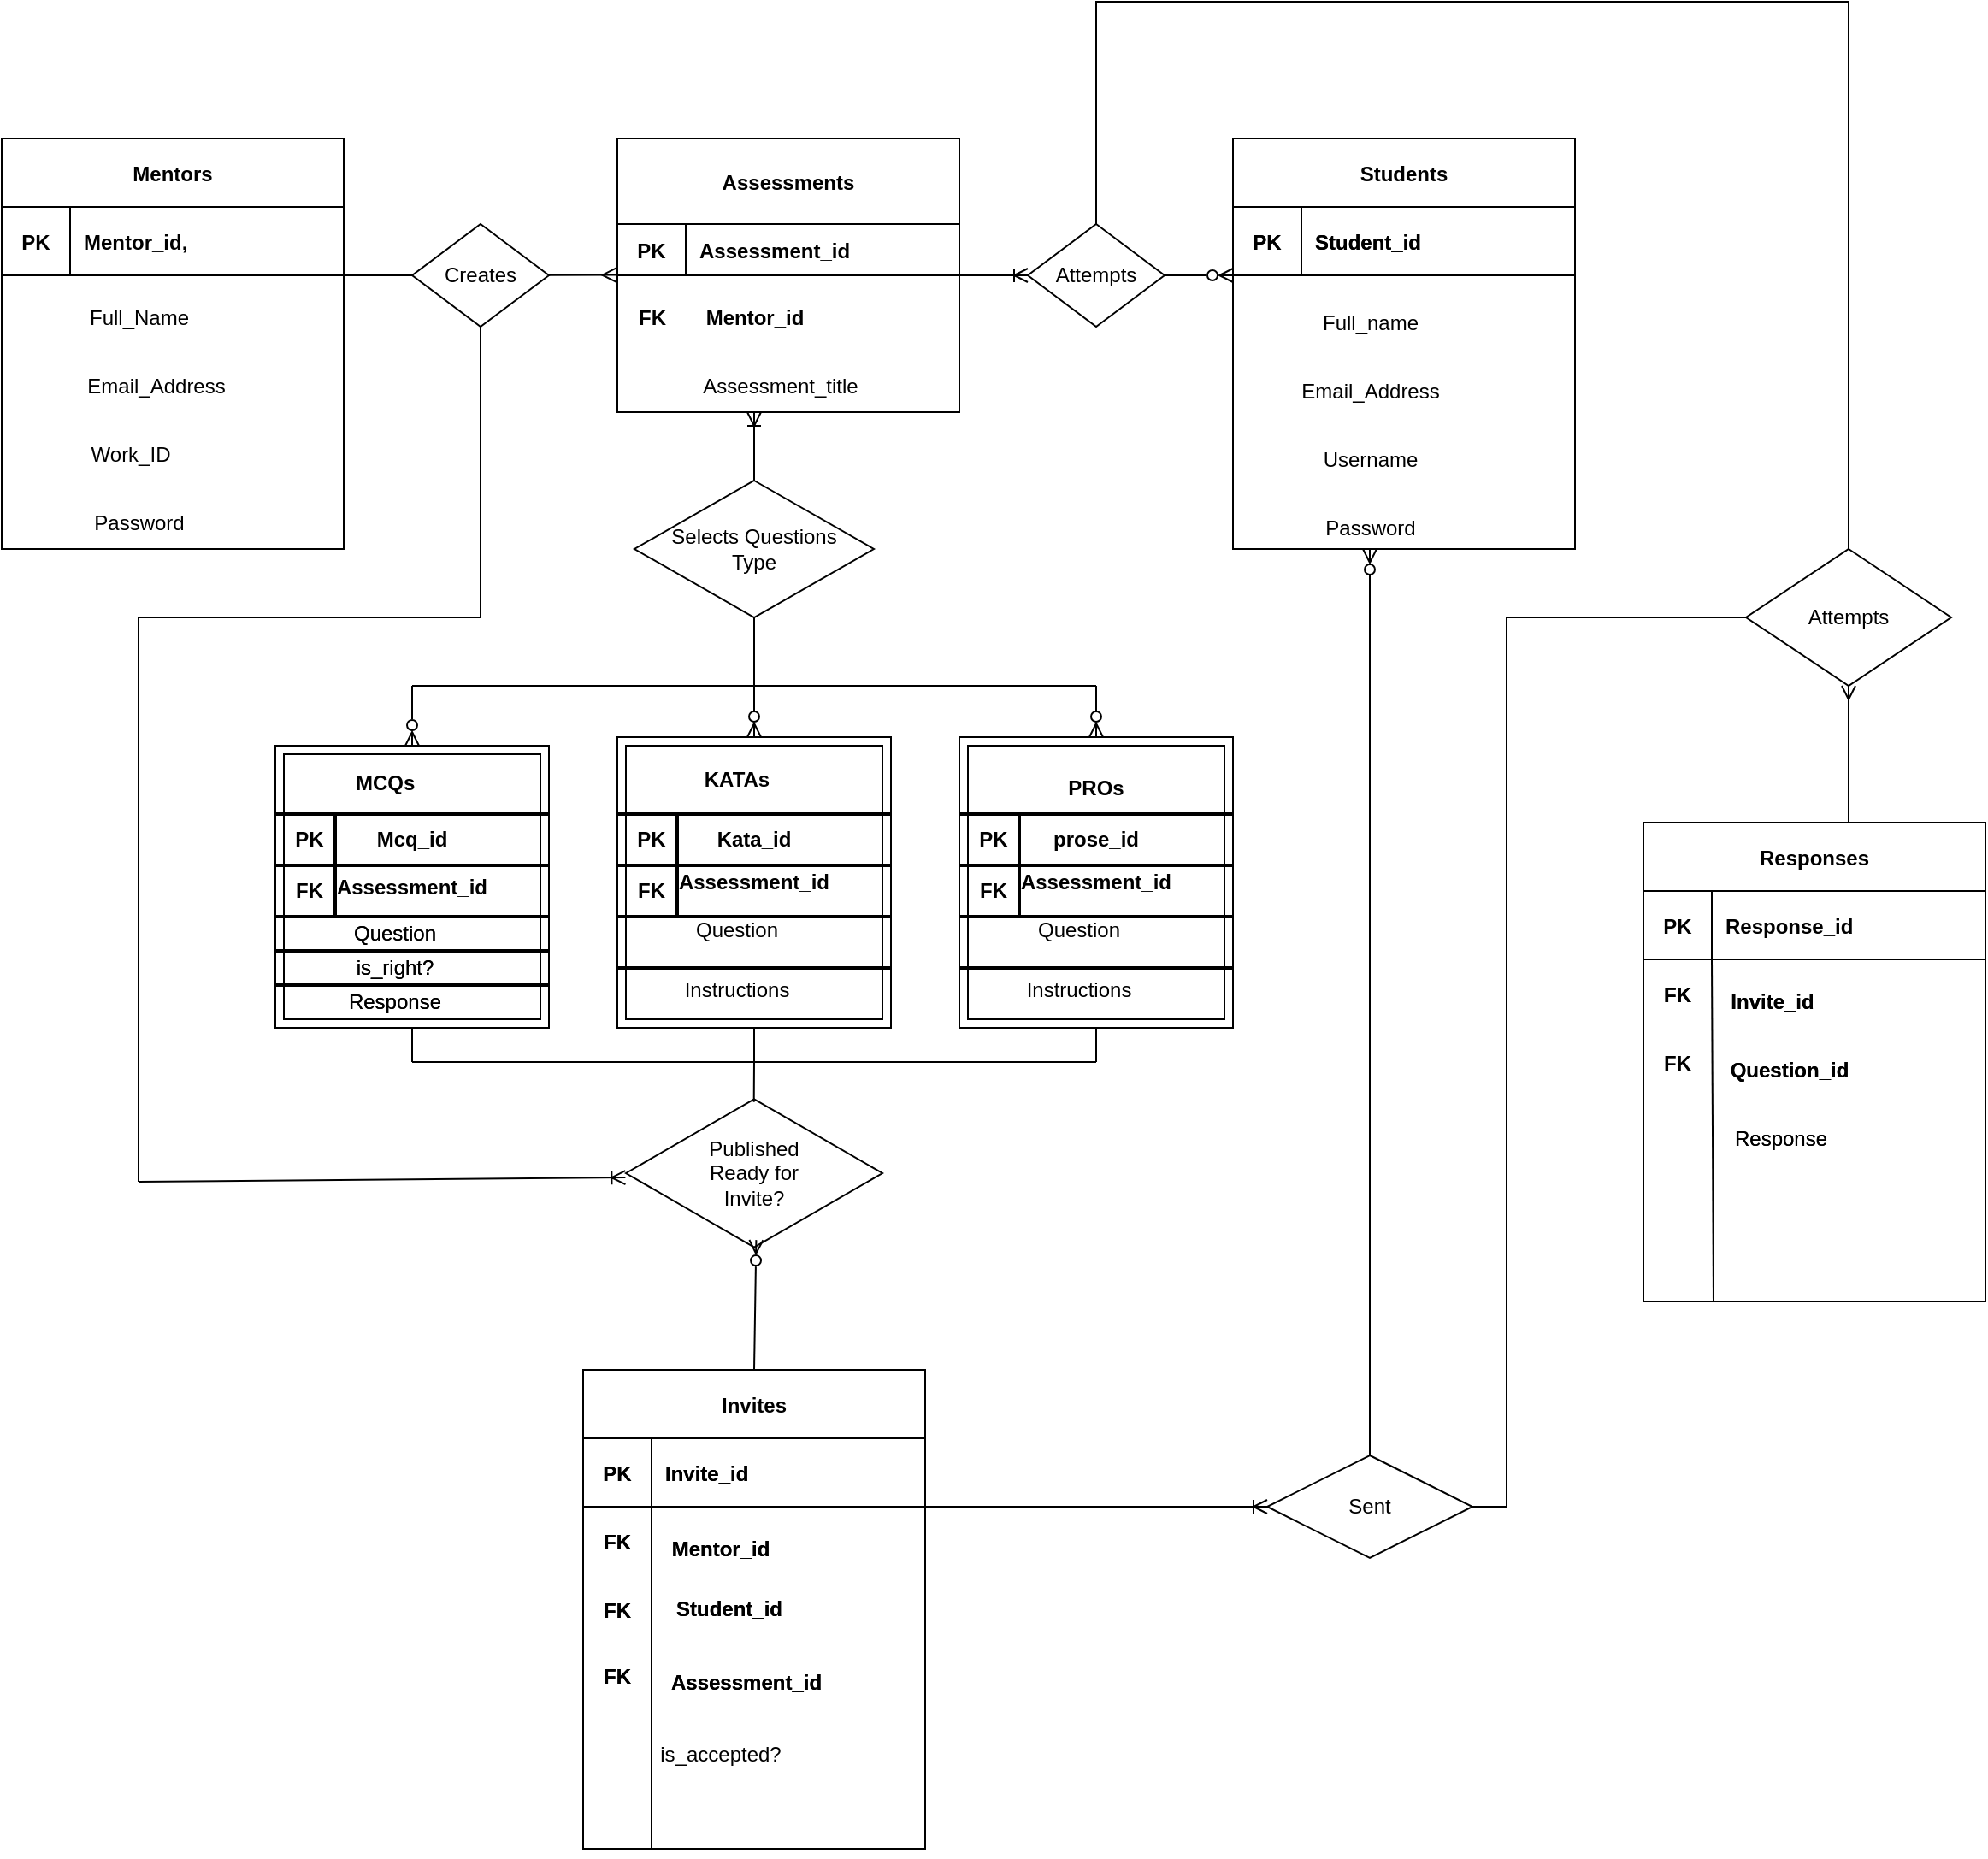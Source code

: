 <mxfile version="20.4.1" type="github">
  <diagram id="R2lEEEUBdFMjLlhIrx00" name="Page-1">
    <mxGraphModel dx="2190" dy="2268" grid="1" gridSize="10" guides="1" tooltips="1" connect="1" arrows="1" fold="1" page="1" pageScale="1" pageWidth="1169" pageHeight="1654" math="0" shadow="0" extFonts="Permanent Marker^https://fonts.googleapis.com/css?family=Permanent+Marker">
      <root>
        <mxCell id="0" />
        <mxCell id="1" parent="0" />
        <mxCell id="C-vyLk0tnHw3VtMMgP7b-2" value="Students" style="shape=table;startSize=40;container=1;collapsible=1;childLayout=tableLayout;fixedRows=1;rowLines=0;fontStyle=1;align=center;resizeLast=1;" parent="1" vertex="1">
          <mxGeometry x="440" y="-120" width="200" height="240" as="geometry" />
        </mxCell>
        <mxCell id="C-vyLk0tnHw3VtMMgP7b-3" value="" style="shape=partialRectangle;collapsible=0;dropTarget=0;pointerEvents=0;fillColor=none;points=[[0,0.5],[1,0.5]];portConstraint=eastwest;top=0;left=0;right=0;bottom=1;" parent="C-vyLk0tnHw3VtMMgP7b-2" vertex="1">
          <mxGeometry y="40" width="200" height="40" as="geometry" />
        </mxCell>
        <mxCell id="C-vyLk0tnHw3VtMMgP7b-4" value="PK" style="shape=partialRectangle;overflow=hidden;connectable=0;fillColor=none;top=0;left=0;bottom=0;right=0;fontStyle=1;" parent="C-vyLk0tnHw3VtMMgP7b-3" vertex="1">
          <mxGeometry width="40" height="40" as="geometry">
            <mxRectangle width="40" height="40" as="alternateBounds" />
          </mxGeometry>
        </mxCell>
        <mxCell id="C-vyLk0tnHw3VtMMgP7b-5" value="Student_id" style="shape=partialRectangle;overflow=hidden;connectable=0;fillColor=none;top=0;left=0;bottom=0;right=0;align=left;spacingLeft=6;fontStyle=1;" parent="C-vyLk0tnHw3VtMMgP7b-3" vertex="1">
          <mxGeometry x="40" width="160" height="40" as="geometry">
            <mxRectangle width="160" height="40" as="alternateBounds" />
          </mxGeometry>
        </mxCell>
        <mxCell id="Tdw0s2S8ryBaGNg4PUL5-23" value="" style="group" parent="1" vertex="1" connectable="0">
          <mxGeometry x="-280" y="-120" width="200" height="240" as="geometry" />
        </mxCell>
        <mxCell id="C-vyLk0tnHw3VtMMgP7b-23" value="Mentors" style="shape=table;startSize=40;container=1;collapsible=1;childLayout=tableLayout;fixedRows=1;rowLines=0;fontStyle=1;align=center;resizeLast=1;" parent="Tdw0s2S8ryBaGNg4PUL5-23" vertex="1">
          <mxGeometry width="200" height="240" as="geometry" />
        </mxCell>
        <mxCell id="C-vyLk0tnHw3VtMMgP7b-24" value="" style="shape=partialRectangle;collapsible=0;dropTarget=0;pointerEvents=0;fillColor=none;points=[[0,0.5],[1,0.5]];portConstraint=eastwest;top=0;left=0;right=0;bottom=1;fontStyle=0" parent="C-vyLk0tnHw3VtMMgP7b-23" vertex="1">
          <mxGeometry y="40" width="200" height="40" as="geometry" />
        </mxCell>
        <mxCell id="C-vyLk0tnHw3VtMMgP7b-25" value="PK" style="shape=partialRectangle;overflow=hidden;connectable=0;fillColor=none;top=0;left=0;bottom=0;right=0;fontStyle=1;" parent="C-vyLk0tnHw3VtMMgP7b-24" vertex="1">
          <mxGeometry width="40" height="40" as="geometry">
            <mxRectangle width="40" height="40" as="alternateBounds" />
          </mxGeometry>
        </mxCell>
        <mxCell id="C-vyLk0tnHw3VtMMgP7b-26" value="Mentor_id," style="shape=partialRectangle;overflow=hidden;connectable=0;fillColor=none;top=0;left=0;bottom=0;right=0;align=left;spacingLeft=6;fontStyle=1;strokeColor=default;" parent="C-vyLk0tnHw3VtMMgP7b-24" vertex="1">
          <mxGeometry x="40" width="160" height="40" as="geometry">
            <mxRectangle width="160" height="40" as="alternateBounds" />
          </mxGeometry>
        </mxCell>
        <mxCell id="Tdw0s2S8ryBaGNg4PUL5-8" value="Full_Name" style="text;html=1;align=center;verticalAlign=middle;resizable=0;points=[];autosize=1;strokeColor=none;fillColor=none;" parent="Tdw0s2S8ryBaGNg4PUL5-23" vertex="1">
          <mxGeometry x="40" y="90" width="80" height="30" as="geometry" />
        </mxCell>
        <mxCell id="Tdw0s2S8ryBaGNg4PUL5-9" value="Email_Address" style="text;html=1;align=center;verticalAlign=middle;resizable=0;points=[];autosize=1;strokeColor=none;fillColor=none;container=1;" parent="Tdw0s2S8ryBaGNg4PUL5-23" vertex="1">
          <mxGeometry x="40" y="130" width="100" height="30" as="geometry" />
        </mxCell>
        <mxCell id="Tdw0s2S8ryBaGNg4PUL5-10" value="Work_ID" style="text;html=1;align=center;verticalAlign=middle;resizable=0;points=[];autosize=1;strokeColor=none;fillColor=none;" parent="Tdw0s2S8ryBaGNg4PUL5-23" vertex="1">
          <mxGeometry x="40" y="170" width="70" height="30" as="geometry" />
        </mxCell>
        <mxCell id="Tdw0s2S8ryBaGNg4PUL5-11" value="Password" style="text;html=1;align=center;verticalAlign=middle;resizable=0;points=[];autosize=1;strokeColor=none;fillColor=none;" parent="Tdw0s2S8ryBaGNg4PUL5-23" vertex="1">
          <mxGeometry x="40" y="210" width="80" height="30" as="geometry" />
        </mxCell>
        <mxCell id="Tdw0s2S8ryBaGNg4PUL5-24" value="" style="group" parent="1" vertex="1" connectable="0">
          <mxGeometry x="80" y="-120" width="200" height="160" as="geometry" />
        </mxCell>
        <mxCell id="C-vyLk0tnHw3VtMMgP7b-13" value="Assessments" style="shape=table;startSize=50;container=1;collapsible=1;childLayout=tableLayout;fixedRows=1;rowLines=0;fontStyle=1;align=center;resizeLast=1;" parent="Tdw0s2S8ryBaGNg4PUL5-24" vertex="1">
          <mxGeometry width="200" height="160" as="geometry" />
        </mxCell>
        <mxCell id="C-vyLk0tnHw3VtMMgP7b-14" value="" style="shape=partialRectangle;collapsible=0;dropTarget=0;pointerEvents=0;fillColor=none;points=[[0,0.5],[1,0.5]];portConstraint=eastwest;top=0;left=0;right=0;bottom=1;" parent="C-vyLk0tnHw3VtMMgP7b-13" vertex="1">
          <mxGeometry y="50" width="200" height="30" as="geometry" />
        </mxCell>
        <mxCell id="C-vyLk0tnHw3VtMMgP7b-15" value="PK" style="shape=partialRectangle;overflow=hidden;connectable=0;fillColor=none;top=0;left=0;bottom=0;right=0;fontStyle=1;" parent="C-vyLk0tnHw3VtMMgP7b-14" vertex="1">
          <mxGeometry width="40" height="30" as="geometry">
            <mxRectangle width="40" height="30" as="alternateBounds" />
          </mxGeometry>
        </mxCell>
        <mxCell id="C-vyLk0tnHw3VtMMgP7b-16" value="Assessment_id" style="shape=partialRectangle;overflow=hidden;connectable=0;fillColor=none;top=0;left=0;bottom=0;right=0;align=left;spacingLeft=6;fontStyle=1;" parent="C-vyLk0tnHw3VtMMgP7b-14" vertex="1">
          <mxGeometry x="40" width="160" height="30" as="geometry">
            <mxRectangle width="160" height="30" as="alternateBounds" />
          </mxGeometry>
        </mxCell>
        <mxCell id="Tdw0s2S8ryBaGNg4PUL5-12" value="Mentor_id" style="text;html=1;align=center;verticalAlign=middle;resizable=0;points=[];autosize=1;strokeColor=none;fillColor=none;fontStyle=1" parent="Tdw0s2S8ryBaGNg4PUL5-24" vertex="1">
          <mxGeometry x="40" y="90" width="80" height="30" as="geometry" />
        </mxCell>
        <mxCell id="Tdw0s2S8ryBaGNg4PUL5-13" value="Assessment_title" style="text;html=1;align=center;verticalAlign=middle;resizable=0;points=[];autosize=1;strokeColor=none;fillColor=none;" parent="Tdw0s2S8ryBaGNg4PUL5-24" vertex="1">
          <mxGeometry x="40" y="130" width="110" height="30" as="geometry" />
        </mxCell>
        <mxCell id="Tdw0s2S8ryBaGNg4PUL5-16" value="&lt;b&gt;FK&lt;/b&gt;" style="text;html=1;align=center;verticalAlign=middle;resizable=0;points=[];autosize=1;strokeColor=none;fillColor=none;" parent="Tdw0s2S8ryBaGNg4PUL5-24" vertex="1">
          <mxGeometry y="90" width="40" height="30" as="geometry" />
        </mxCell>
        <mxCell id="Tdw0s2S8ryBaGNg4PUL5-33" value="" style="group" parent="1" vertex="1" connectable="0">
          <mxGeometry x="440" y="-120" width="200" height="240" as="geometry" />
        </mxCell>
        <mxCell id="Tdw0s2S8ryBaGNg4PUL5-18" value="&lt;br&gt;&lt;div&gt;Full_name&lt;/div&gt;" style="text;html=1;align=center;verticalAlign=middle;resizable=0;points=[];autosize=1;strokeColor=none;fillColor=none;" parent="Tdw0s2S8ryBaGNg4PUL5-33" vertex="1">
          <mxGeometry x="40" y="80" width="80" height="40" as="geometry" />
        </mxCell>
        <mxCell id="Tdw0s2S8ryBaGNg4PUL5-19" value="&lt;br&gt;&lt;div&gt;Email_Address&lt;/div&gt;" style="text;html=1;align=center;verticalAlign=middle;resizable=0;points=[];autosize=1;strokeColor=none;fillColor=none;" parent="Tdw0s2S8ryBaGNg4PUL5-33" vertex="1">
          <mxGeometry x="30" y="120" width="100" height="40" as="geometry" />
        </mxCell>
        <mxCell id="Tdw0s2S8ryBaGNg4PUL5-20" value="&lt;br&gt;&lt;div&gt;Username&lt;/div&gt;" style="text;html=1;align=center;verticalAlign=middle;resizable=0;points=[];autosize=1;strokeColor=none;fillColor=none;" parent="Tdw0s2S8ryBaGNg4PUL5-33" vertex="1">
          <mxGeometry x="40" y="160" width="80" height="40" as="geometry" />
        </mxCell>
        <mxCell id="Tdw0s2S8ryBaGNg4PUL5-21" value="&lt;br&gt;&lt;div&gt;Password&lt;/div&gt;" style="text;html=1;align=center;verticalAlign=middle;resizable=0;points=[];autosize=1;strokeColor=none;fillColor=none;" parent="Tdw0s2S8ryBaGNg4PUL5-33" vertex="1">
          <mxGeometry x="40" y="200" width="80" height="40" as="geometry" />
        </mxCell>
        <mxCell id="Tdw0s2S8ryBaGNg4PUL5-25" value="Students" style="shape=table;startSize=40;container=1;collapsible=1;childLayout=tableLayout;fixedRows=1;rowLines=0;fontStyle=1;align=center;resizeLast=1;" parent="Tdw0s2S8ryBaGNg4PUL5-33" vertex="1">
          <mxGeometry width="200" height="240" as="geometry" />
        </mxCell>
        <mxCell id="Tdw0s2S8ryBaGNg4PUL5-26" value="" style="shape=partialRectangle;collapsible=0;dropTarget=0;pointerEvents=0;fillColor=none;points=[[0,0.5],[1,0.5]];portConstraint=eastwest;top=0;left=0;right=0;bottom=1;" parent="Tdw0s2S8ryBaGNg4PUL5-25" vertex="1">
          <mxGeometry y="40" width="200" height="40" as="geometry" />
        </mxCell>
        <mxCell id="Tdw0s2S8ryBaGNg4PUL5-27" value="PK" style="shape=partialRectangle;overflow=hidden;connectable=0;fillColor=none;top=0;left=0;bottom=0;right=0;fontStyle=1;" parent="Tdw0s2S8ryBaGNg4PUL5-26" vertex="1">
          <mxGeometry width="40" height="40" as="geometry">
            <mxRectangle width="40" height="40" as="alternateBounds" />
          </mxGeometry>
        </mxCell>
        <mxCell id="Tdw0s2S8ryBaGNg4PUL5-28" value="Student_id" style="shape=partialRectangle;overflow=hidden;connectable=0;fillColor=none;top=0;left=0;bottom=0;right=0;align=left;spacingLeft=6;fontStyle=1;" parent="Tdw0s2S8ryBaGNg4PUL5-26" vertex="1">
          <mxGeometry x="40" width="160" height="40" as="geometry">
            <mxRectangle width="160" height="40" as="alternateBounds" />
          </mxGeometry>
        </mxCell>
        <mxCell id="Tdw0s2S8ryBaGNg4PUL5-35" value="Creates" style="shape=rhombus;perimeter=rhombusPerimeter;whiteSpace=wrap;html=1;align=center;strokeColor=default;" parent="1" vertex="1">
          <mxGeometry x="-40" y="-70" width="80" height="60" as="geometry" />
        </mxCell>
        <mxCell id="Tdw0s2S8ryBaGNg4PUL5-36" value="Attempts" style="shape=rhombus;perimeter=rhombusPerimeter;whiteSpace=wrap;html=1;align=center;strokeColor=default;" parent="1" vertex="1">
          <mxGeometry x="320" y="-70" width="80" height="60" as="geometry" />
        </mxCell>
        <mxCell id="Tdw0s2S8ryBaGNg4PUL5-37" value="&lt;div&gt;Selects Questions&lt;/div&gt;&lt;div&gt;Type&lt;br&gt;&lt;/div&gt;" style="shape=rhombus;perimeter=rhombusPerimeter;whiteSpace=wrap;html=1;align=center;strokeColor=default;" parent="1" vertex="1">
          <mxGeometry x="90" y="80" width="140" height="80" as="geometry" />
        </mxCell>
        <mxCell id="Tdw0s2S8ryBaGNg4PUL5-45" value="" style="group" parent="1" vertex="1" connectable="0">
          <mxGeometry x="60" y="600" width="200" height="285" as="geometry" />
        </mxCell>
        <mxCell id="Tdw0s2S8ryBaGNg4PUL5-50" value="&lt;b&gt;Mentor_id&lt;/b&gt;" style="text;html=1;align=center;verticalAlign=middle;resizable=0;points=[];autosize=1;strokeColor=none;fillColor=none;" parent="Tdw0s2S8ryBaGNg4PUL5-45" vertex="1">
          <mxGeometry x="40" y="90" width="80" height="30" as="geometry" />
        </mxCell>
        <mxCell id="Tdw0s2S8ryBaGNg4PUL5-51" value="&lt;b&gt;Assessment_id&lt;/b&gt;" style="text;html=1;align=center;verticalAlign=middle;resizable=0;points=[];autosize=1;strokeColor=none;fillColor=none;container=1;" parent="Tdw0s2S8ryBaGNg4PUL5-45" vertex="1">
          <mxGeometry x="40" y="168.337" width="110" height="30" as="geometry" />
        </mxCell>
        <mxCell id="Tdw0s2S8ryBaGNg4PUL5-52" value="is_accepted?" style="text;html=1;align=center;verticalAlign=middle;resizable=0;points=[];autosize=1;strokeColor=none;fillColor=none;" parent="Tdw0s2S8ryBaGNg4PUL5-45" vertex="1">
          <mxGeometry x="35" y="210.003" width="90" height="30" as="geometry" />
        </mxCell>
        <mxCell id="Tdw0s2S8ryBaGNg4PUL5-56" value="&lt;b&gt;Student_id&lt;/b&gt;" style="text;html=1;align=center;verticalAlign=middle;resizable=0;points=[];autosize=1;strokeColor=none;fillColor=none;container=1;" parent="Tdw0s2S8ryBaGNg4PUL5-45" vertex="1">
          <mxGeometry x="40" y="124.997" width="90" height="30" as="geometry" />
        </mxCell>
        <mxCell id="Tdw0s2S8ryBaGNg4PUL5-57" value="FK" style="shape=partialRectangle;overflow=hidden;connectable=0;fillColor=none;top=0;left=0;bottom=0;right=0;fontStyle=1;" parent="Tdw0s2S8ryBaGNg4PUL5-45" vertex="1">
          <mxGeometry y="80" width="40" height="40" as="geometry">
            <mxRectangle width="40" height="40" as="alternateBounds" />
          </mxGeometry>
        </mxCell>
        <mxCell id="Tdw0s2S8ryBaGNg4PUL5-58" value="FK" style="shape=partialRectangle;overflow=hidden;connectable=0;fillColor=none;top=0;left=0;bottom=0;right=0;fontStyle=1;" parent="Tdw0s2S8ryBaGNg4PUL5-45" vertex="1">
          <mxGeometry y="120" width="40" height="40" as="geometry">
            <mxRectangle width="40" height="40" as="alternateBounds" />
          </mxGeometry>
        </mxCell>
        <mxCell id="Tdw0s2S8ryBaGNg4PUL5-59" value="FK" style="shape=partialRectangle;overflow=hidden;connectable=0;fillColor=none;top=0;left=0;bottom=0;right=0;fontStyle=1;" parent="Tdw0s2S8ryBaGNg4PUL5-45" vertex="1">
          <mxGeometry y="158.34" width="40" height="40" as="geometry">
            <mxRectangle width="40" height="40" as="alternateBounds" />
          </mxGeometry>
        </mxCell>
        <mxCell id="Tdw0s2S8ryBaGNg4PUL5-109" value="" style="group" parent="Tdw0s2S8ryBaGNg4PUL5-45" vertex="1" connectable="0">
          <mxGeometry width="200" height="280" as="geometry" />
        </mxCell>
        <mxCell id="Tdw0s2S8ryBaGNg4PUL5-46" value="Invites" style="shape=table;startSize=40;container=1;collapsible=1;childLayout=tableLayout;fixedRows=1;rowLines=0;fontStyle=1;align=center;resizeLast=1;" parent="Tdw0s2S8ryBaGNg4PUL5-109" vertex="1">
          <mxGeometry width="200" height="280" as="geometry" />
        </mxCell>
        <mxCell id="Tdw0s2S8ryBaGNg4PUL5-47" value="" style="shape=partialRectangle;collapsible=0;dropTarget=0;pointerEvents=0;fillColor=none;points=[[0,0.5],[1,0.5]];portConstraint=eastwest;top=0;left=0;right=0;bottom=1;fontStyle=0" parent="Tdw0s2S8ryBaGNg4PUL5-46" vertex="1">
          <mxGeometry y="40" width="200" height="40" as="geometry" />
        </mxCell>
        <mxCell id="Tdw0s2S8ryBaGNg4PUL5-48" value="PK" style="shape=partialRectangle;overflow=hidden;connectable=0;fillColor=none;top=0;left=0;bottom=0;right=0;fontStyle=1;" parent="Tdw0s2S8ryBaGNg4PUL5-47" vertex="1">
          <mxGeometry width="40" height="40" as="geometry">
            <mxRectangle width="40" height="40" as="alternateBounds" />
          </mxGeometry>
        </mxCell>
        <mxCell id="Tdw0s2S8ryBaGNg4PUL5-49" value="Invite_id" style="shape=partialRectangle;overflow=hidden;connectable=0;fillColor=none;top=0;left=0;bottom=0;right=0;align=left;spacingLeft=6;fontStyle=1;strokeColor=default;" parent="Tdw0s2S8ryBaGNg4PUL5-47" vertex="1">
          <mxGeometry x="40" width="160" height="40" as="geometry">
            <mxRectangle width="160" height="40" as="alternateBounds" />
          </mxGeometry>
        </mxCell>
        <mxCell id="Tdw0s2S8ryBaGNg4PUL5-54" value="" style="endArrow=none;html=1;rounded=0;" parent="Tdw0s2S8ryBaGNg4PUL5-109" edge="1">
          <mxGeometry width="50" height="50" relative="1" as="geometry">
            <mxPoint x="40" y="80" as="sourcePoint" />
            <mxPoint x="40" y="280" as="targetPoint" />
          </mxGeometry>
        </mxCell>
        <mxCell id="Tdw0s2S8ryBaGNg4PUL5-98" value="FK" style="shape=partialRectangle;overflow=hidden;connectable=0;fillColor=none;top=0;left=0;bottom=0;right=0;fontStyle=1;" parent="Tdw0s2S8ryBaGNg4PUL5-109" vertex="1">
          <mxGeometry y="80" width="40" height="40" as="geometry">
            <mxRectangle width="40" height="40" as="alternateBounds" />
          </mxGeometry>
        </mxCell>
        <mxCell id="Tdw0s2S8ryBaGNg4PUL5-99" value="&lt;b&gt;Mentor_id&lt;/b&gt;" style="text;html=1;align=center;verticalAlign=middle;resizable=0;points=[];autosize=1;strokeColor=none;fillColor=none;" parent="Tdw0s2S8ryBaGNg4PUL5-109" vertex="1">
          <mxGeometry x="40" y="90" width="80" height="30" as="geometry" />
        </mxCell>
        <mxCell id="Tdw0s2S8ryBaGNg4PUL5-104" value="FK" style="shape=partialRectangle;overflow=hidden;connectable=0;fillColor=none;top=0;left=0;bottom=0;right=0;fontStyle=1;" parent="Tdw0s2S8ryBaGNg4PUL5-109" vertex="1">
          <mxGeometry y="120" width="40" height="40" as="geometry">
            <mxRectangle width="40" height="40" as="alternateBounds" />
          </mxGeometry>
        </mxCell>
        <mxCell id="Tdw0s2S8ryBaGNg4PUL5-105" value="&lt;b&gt;Student_id&lt;/b&gt;" style="text;html=1;align=center;verticalAlign=middle;resizable=0;points=[];autosize=1;strokeColor=none;fillColor=none;container=1;" parent="Tdw0s2S8ryBaGNg4PUL5-109" vertex="1">
          <mxGeometry x="40" y="124.997" width="90" height="30" as="geometry" />
        </mxCell>
        <mxCell id="Tdw0s2S8ryBaGNg4PUL5-106" value="FK" style="shape=partialRectangle;overflow=hidden;connectable=0;fillColor=none;top=0;left=0;bottom=0;right=0;fontStyle=1;" parent="Tdw0s2S8ryBaGNg4PUL5-109" vertex="1">
          <mxGeometry y="158.34" width="40" height="40" as="geometry">
            <mxRectangle width="40" height="40" as="alternateBounds" />
          </mxGeometry>
        </mxCell>
        <mxCell id="Tdw0s2S8ryBaGNg4PUL5-107" value="&lt;b&gt;Assessment_id&lt;/b&gt;" style="text;html=1;align=center;verticalAlign=middle;resizable=0;points=[];autosize=1;strokeColor=none;fillColor=none;container=1;" parent="Tdw0s2S8ryBaGNg4PUL5-109" vertex="1">
          <mxGeometry x="40" y="168.337" width="110" height="30" as="geometry" />
        </mxCell>
        <mxCell id="Tdw0s2S8ryBaGNg4PUL5-110" value="" style="group" parent="Tdw0s2S8ryBaGNg4PUL5-45" vertex="1" connectable="0">
          <mxGeometry width="200" height="285" as="geometry" />
        </mxCell>
        <mxCell id="Tdw0s2S8ryBaGNg4PUL5-100" value="Invites" style="shape=table;startSize=40;container=1;collapsible=1;childLayout=tableLayout;fixedRows=1;rowLines=0;fontStyle=1;align=center;resizeLast=1;" parent="Tdw0s2S8ryBaGNg4PUL5-110" vertex="1">
          <mxGeometry width="200" height="280" as="geometry" />
        </mxCell>
        <mxCell id="Tdw0s2S8ryBaGNg4PUL5-101" value="" style="shape=partialRectangle;collapsible=0;dropTarget=0;pointerEvents=0;fillColor=none;points=[[0,0.5],[1,0.5]];portConstraint=eastwest;top=0;left=0;right=0;bottom=1;fontStyle=0" parent="Tdw0s2S8ryBaGNg4PUL5-100" vertex="1">
          <mxGeometry y="40" width="200" height="40" as="geometry" />
        </mxCell>
        <mxCell id="Tdw0s2S8ryBaGNg4PUL5-102" value="PK" style="shape=partialRectangle;overflow=hidden;connectable=0;fillColor=none;top=0;left=0;bottom=0;right=0;fontStyle=1;" parent="Tdw0s2S8ryBaGNg4PUL5-101" vertex="1">
          <mxGeometry width="40" height="40" as="geometry">
            <mxRectangle width="40" height="40" as="alternateBounds" />
          </mxGeometry>
        </mxCell>
        <mxCell id="Tdw0s2S8ryBaGNg4PUL5-103" value="Invite_id" style="shape=partialRectangle;overflow=hidden;connectable=0;fillColor=none;top=0;left=0;bottom=0;right=0;align=left;spacingLeft=6;fontStyle=1;strokeColor=default;" parent="Tdw0s2S8ryBaGNg4PUL5-101" vertex="1">
          <mxGeometry x="40" width="160" height="40" as="geometry">
            <mxRectangle width="160" height="40" as="alternateBounds" />
          </mxGeometry>
        </mxCell>
        <mxCell id="Tdw0s2S8ryBaGNg4PUL5-60" value="&lt;b&gt;Assessment_id&lt;/b&gt;" style="shape=ext;margin=3;double=1;whiteSpace=wrap;html=1;align=center;strokeColor=default;" parent="1" vertex="1">
          <mxGeometry x="280" y="230" width="160" height="170" as="geometry" />
        </mxCell>
        <mxCell id="Tdw0s2S8ryBaGNg4PUL5-61" value="&lt;b&gt;Assessment_id&lt;/b&gt;" style="shape=ext;margin=3;double=1;whiteSpace=wrap;html=1;align=center;strokeColor=default;" parent="1" vertex="1">
          <mxGeometry x="80" y="230" width="160" height="170" as="geometry" />
        </mxCell>
        <mxCell id="Tdw0s2S8ryBaGNg4PUL5-62" value="&lt;b&gt;Assessment_id&lt;/b&gt;" style="shape=ext;margin=3;double=1;whiteSpace=wrap;html=1;align=center;strokeColor=default;" parent="1" vertex="1">
          <mxGeometry x="-120" y="235" width="160" height="165" as="geometry" />
        </mxCell>
        <mxCell id="Tdw0s2S8ryBaGNg4PUL5-63" value="" style="line;strokeWidth=2;html=1;strokeColor=default;" parent="1" vertex="1">
          <mxGeometry x="-120" y="270" width="160" height="10" as="geometry" />
        </mxCell>
        <mxCell id="Tdw0s2S8ryBaGNg4PUL5-64" value="" style="line;strokeWidth=2;html=1;strokeColor=default;" parent="1" vertex="1">
          <mxGeometry x="80" y="270" width="160" height="10" as="geometry" />
        </mxCell>
        <mxCell id="Tdw0s2S8ryBaGNg4PUL5-65" value="" style="line;strokeWidth=2;html=1;strokeColor=default;" parent="1" vertex="1">
          <mxGeometry x="280" y="270" width="160" height="10" as="geometry" />
        </mxCell>
        <mxCell id="Tdw0s2S8ryBaGNg4PUL5-66" value="" style="line;strokeWidth=2;html=1;strokeColor=default;" parent="1" vertex="1">
          <mxGeometry x="-120" y="300" width="160" height="10" as="geometry" />
        </mxCell>
        <mxCell id="Tdw0s2S8ryBaGNg4PUL5-68" value="" style="line;strokeWidth=2;html=1;strokeColor=default;" parent="1" vertex="1">
          <mxGeometry x="-120" y="330" width="160" height="10" as="geometry" />
        </mxCell>
        <mxCell id="Tdw0s2S8ryBaGNg4PUL5-69" value="&lt;b&gt;MCQs&lt;/b&gt;" style="text;whiteSpace=wrap;html=1;" parent="1" vertex="1">
          <mxGeometry x="-75" y="242.5" width="70" height="25" as="geometry" />
        </mxCell>
        <mxCell id="Tdw0s2S8ryBaGNg4PUL5-70" value="" style="line;strokeWidth=2;html=1;strokeColor=default;" parent="1" vertex="1">
          <mxGeometry x="80" y="300" width="160" height="10" as="geometry" />
        </mxCell>
        <mxCell id="Tdw0s2S8ryBaGNg4PUL5-71" value="" style="line;strokeWidth=2;html=1;strokeColor=default;" parent="1" vertex="1">
          <mxGeometry x="80" y="330" width="160" height="10" as="geometry" />
        </mxCell>
        <mxCell id="Tdw0s2S8ryBaGNg4PUL5-72" value="" style="line;strokeWidth=2;html=1;strokeColor=default;" parent="1" vertex="1">
          <mxGeometry x="280" y="330" width="160" height="10" as="geometry" />
        </mxCell>
        <mxCell id="Tdw0s2S8ryBaGNg4PUL5-73" value="" style="line;strokeWidth=2;html=1;strokeColor=default;" parent="1" vertex="1">
          <mxGeometry x="280" y="300" width="160" height="10" as="geometry" />
        </mxCell>
        <mxCell id="Tdw0s2S8ryBaGNg4PUL5-74" value="" style="line;strokeWidth=2;direction=south;html=1;strokeColor=default;" parent="1" vertex="1">
          <mxGeometry x="-90" y="275" width="10" height="60" as="geometry" />
        </mxCell>
        <mxCell id="Tdw0s2S8ryBaGNg4PUL5-75" value="" style="line;strokeWidth=2;direction=south;html=1;strokeColor=default;" parent="1" vertex="1">
          <mxGeometry x="110" y="275" width="10" height="60" as="geometry" />
        </mxCell>
        <mxCell id="Tdw0s2S8ryBaGNg4PUL5-77" value="&lt;b&gt;KATAs&lt;/b&gt;" style="text;html=1;strokeColor=none;fillColor=none;align=center;verticalAlign=middle;whiteSpace=wrap;rounded=0;" parent="1" vertex="1">
          <mxGeometry x="120" y="240" width="60" height="30" as="geometry" />
        </mxCell>
        <mxCell id="Tdw0s2S8ryBaGNg4PUL5-78" value="&lt;b&gt;PROs&lt;/b&gt;" style="text;html=1;strokeColor=none;fillColor=none;align=center;verticalAlign=middle;whiteSpace=wrap;rounded=0;" parent="1" vertex="1">
          <mxGeometry x="330" y="245" width="60" height="30" as="geometry" />
        </mxCell>
        <mxCell id="Tdw0s2S8ryBaGNg4PUL5-80" value="" style="line;strokeWidth=2;direction=south;html=1;strokeColor=default;" parent="1" vertex="1">
          <mxGeometry x="310" y="275" width="10" height="60" as="geometry" />
        </mxCell>
        <mxCell id="Tdw0s2S8ryBaGNg4PUL5-81" value="&lt;b&gt;PK&lt;/b&gt;" style="text;html=1;strokeColor=none;fillColor=none;align=center;verticalAlign=middle;whiteSpace=wrap;rounded=0;" parent="1" vertex="1">
          <mxGeometry x="-110" y="275" width="20" height="30" as="geometry" />
        </mxCell>
        <mxCell id="Tdw0s2S8ryBaGNg4PUL5-82" value="&lt;b&gt;FK&lt;/b&gt;" style="text;html=1;strokeColor=none;fillColor=none;align=center;verticalAlign=middle;whiteSpace=wrap;rounded=0;" parent="1" vertex="1">
          <mxGeometry x="-110" y="305" width="20" height="30" as="geometry" />
        </mxCell>
        <mxCell id="Tdw0s2S8ryBaGNg4PUL5-83" value="&lt;b&gt;FK&lt;/b&gt;" style="text;html=1;strokeColor=none;fillColor=none;align=center;verticalAlign=middle;whiteSpace=wrap;rounded=0;" parent="1" vertex="1">
          <mxGeometry x="90" y="305" width="20" height="30" as="geometry" />
        </mxCell>
        <mxCell id="Tdw0s2S8ryBaGNg4PUL5-84" value="&lt;b&gt;FK&lt;/b&gt;" style="text;html=1;strokeColor=none;fillColor=none;align=center;verticalAlign=middle;whiteSpace=wrap;rounded=0;" parent="1" vertex="1">
          <mxGeometry x="290" y="305" width="20" height="30" as="geometry" />
        </mxCell>
        <mxCell id="Tdw0s2S8ryBaGNg4PUL5-85" value="&lt;b&gt;PK&lt;/b&gt;" style="text;html=1;strokeColor=none;fillColor=none;align=center;verticalAlign=middle;whiteSpace=wrap;rounded=0;" parent="1" vertex="1">
          <mxGeometry x="90" y="275" width="20" height="30" as="geometry" />
        </mxCell>
        <mxCell id="Tdw0s2S8ryBaGNg4PUL5-86" value="&lt;b&gt;PK&lt;/b&gt;" style="text;html=1;strokeColor=none;fillColor=none;align=center;verticalAlign=middle;whiteSpace=wrap;rounded=0;" parent="1" vertex="1">
          <mxGeometry x="290" y="275" width="20" height="30" as="geometry" />
        </mxCell>
        <mxCell id="Tdw0s2S8ryBaGNg4PUL5-87" value="Question" style="text;html=1;strokeColor=none;fillColor=none;align=center;verticalAlign=middle;whiteSpace=wrap;rounded=0;" parent="1" vertex="1">
          <mxGeometry x="-80" y="330" width="60" height="30" as="geometry" />
        </mxCell>
        <mxCell id="Tdw0s2S8ryBaGNg4PUL5-88" value="Question" style="text;html=1;strokeColor=none;fillColor=none;align=center;verticalAlign=middle;whiteSpace=wrap;rounded=0;" parent="1" vertex="1">
          <mxGeometry x="120" y="335" width="60" height="15" as="geometry" />
        </mxCell>
        <mxCell id="Tdw0s2S8ryBaGNg4PUL5-89" value="Question" style="text;html=1;strokeColor=none;fillColor=none;align=center;verticalAlign=middle;whiteSpace=wrap;rounded=0;" parent="1" vertex="1">
          <mxGeometry x="320" y="335" width="60" height="15" as="geometry" />
        </mxCell>
        <mxCell id="Tdw0s2S8ryBaGNg4PUL5-90" value="" style="line;strokeWidth=2;html=1;strokeColor=default;" parent="1" vertex="1">
          <mxGeometry x="-120" y="350" width="160" height="10" as="geometry" />
        </mxCell>
        <mxCell id="Tdw0s2S8ryBaGNg4PUL5-91" value="" style="line;strokeWidth=2;html=1;strokeColor=default;" parent="1" vertex="1">
          <mxGeometry x="-120" y="370" width="160" height="10" as="geometry" />
        </mxCell>
        <mxCell id="Tdw0s2S8ryBaGNg4PUL5-92" value="is_right?" style="text;html=1;strokeColor=none;fillColor=none;align=center;verticalAlign=middle;whiteSpace=wrap;rounded=0;" parent="1" vertex="1">
          <mxGeometry x="-80" y="350" width="60" height="30" as="geometry" />
        </mxCell>
        <mxCell id="Tdw0s2S8ryBaGNg4PUL5-93" value="Response" style="text;html=1;strokeColor=none;fillColor=none;align=center;verticalAlign=middle;whiteSpace=wrap;rounded=0;" parent="1" vertex="1">
          <mxGeometry x="-80" y="370" width="60" height="30" as="geometry" />
        </mxCell>
        <mxCell id="Tdw0s2S8ryBaGNg4PUL5-94" value="" style="line;strokeWidth=2;html=1;strokeColor=default;" parent="1" vertex="1">
          <mxGeometry x="80" y="360" width="160" height="10" as="geometry" />
        </mxCell>
        <mxCell id="Tdw0s2S8ryBaGNg4PUL5-95" value="" style="line;strokeWidth=2;html=1;strokeColor=default;" parent="1" vertex="1">
          <mxGeometry x="280" y="360" width="160" height="10" as="geometry" />
        </mxCell>
        <mxCell id="Tdw0s2S8ryBaGNg4PUL5-96" value="Instructions" style="text;html=1;strokeColor=none;fillColor=none;align=center;verticalAlign=middle;whiteSpace=wrap;rounded=0;" parent="1" vertex="1">
          <mxGeometry x="120" y="370" width="60" height="15" as="geometry" />
        </mxCell>
        <mxCell id="Tdw0s2S8ryBaGNg4PUL5-97" value="Instructions" style="text;html=1;strokeColor=none;fillColor=none;align=center;verticalAlign=middle;whiteSpace=wrap;rounded=0;" parent="1" vertex="1">
          <mxGeometry x="320" y="370" width="60" height="15" as="geometry" />
        </mxCell>
        <mxCell id="Tdw0s2S8ryBaGNg4PUL5-140" value="" style="group" parent="1" vertex="1" connectable="0">
          <mxGeometry x="680" y="280" width="200" height="280" as="geometry" />
        </mxCell>
        <mxCell id="Tdw0s2S8ryBaGNg4PUL5-145" value="&lt;b&gt;Invite_id&lt;/b&gt;" style="text;html=1;align=center;verticalAlign=middle;resizable=0;points=[];autosize=1;strokeColor=none;fillColor=none;" parent="Tdw0s2S8ryBaGNg4PUL5-140" vertex="1">
          <mxGeometry x="40" y="90" width="70" height="30" as="geometry" />
        </mxCell>
        <mxCell id="Tdw0s2S8ryBaGNg4PUL5-146" value="&lt;b&gt;Question_id&lt;/b&gt;" style="text;html=1;align=center;verticalAlign=middle;resizable=0;points=[];autosize=1;strokeColor=none;fillColor=none;container=1;" parent="Tdw0s2S8ryBaGNg4PUL5-140" vertex="1">
          <mxGeometry x="40" y="129.997" width="90" height="30" as="geometry" />
        </mxCell>
        <mxCell id="Tdw0s2S8ryBaGNg4PUL5-147" value="Response" style="text;html=1;align=center;verticalAlign=middle;resizable=0;points=[];autosize=1;strokeColor=none;fillColor=none;" parent="Tdw0s2S8ryBaGNg4PUL5-140" vertex="1">
          <mxGeometry x="40" y="170.003" width="80" height="30" as="geometry" />
        </mxCell>
        <mxCell id="Tdw0s2S8ryBaGNg4PUL5-160" value="FK" style="shape=partialRectangle;overflow=hidden;connectable=0;fillColor=none;top=0;left=0;bottom=0;right=0;fontStyle=1;" parent="Tdw0s2S8ryBaGNg4PUL5-140" vertex="1">
          <mxGeometry y="80" width="40" height="40" as="geometry">
            <mxRectangle width="40" height="40" as="alternateBounds" />
          </mxGeometry>
        </mxCell>
        <mxCell id="Tdw0s2S8ryBaGNg4PUL5-161" value="FK" style="shape=partialRectangle;overflow=hidden;connectable=0;fillColor=none;top=0;left=0;bottom=0;right=0;fontStyle=1;" parent="Tdw0s2S8ryBaGNg4PUL5-140" vertex="1">
          <mxGeometry y="120" width="40" height="40" as="geometry">
            <mxRectangle width="40" height="40" as="alternateBounds" />
          </mxGeometry>
        </mxCell>
        <mxCell id="Tdw0s2S8ryBaGNg4PUL5-182" value="" style="group" parent="Tdw0s2S8ryBaGNg4PUL5-140" vertex="1" connectable="0">
          <mxGeometry width="200" height="280" as="geometry" />
        </mxCell>
        <mxCell id="Tdw0s2S8ryBaGNg4PUL5-141" value="Responses" style="shape=table;startSize=40;container=1;collapsible=1;childLayout=tableLayout;fixedRows=1;rowLines=0;fontStyle=1;align=center;resizeLast=1;" parent="Tdw0s2S8ryBaGNg4PUL5-182" vertex="1">
          <mxGeometry width="200" height="280" as="geometry" />
        </mxCell>
        <mxCell id="Tdw0s2S8ryBaGNg4PUL5-142" value="" style="shape=partialRectangle;collapsible=0;dropTarget=0;pointerEvents=0;fillColor=none;points=[[0,0.5],[1,0.5]];portConstraint=eastwest;top=0;left=0;right=0;bottom=1;fontStyle=0" parent="Tdw0s2S8ryBaGNg4PUL5-141" vertex="1">
          <mxGeometry y="40" width="200" height="40" as="geometry" />
        </mxCell>
        <mxCell id="Tdw0s2S8ryBaGNg4PUL5-143" value="PK" style="shape=partialRectangle;overflow=hidden;connectable=0;fillColor=none;top=0;left=0;bottom=0;right=0;fontStyle=1;" parent="Tdw0s2S8ryBaGNg4PUL5-142" vertex="1">
          <mxGeometry width="40" height="40" as="geometry">
            <mxRectangle width="40" height="40" as="alternateBounds" />
          </mxGeometry>
        </mxCell>
        <mxCell id="Tdw0s2S8ryBaGNg4PUL5-144" value="Response_id" style="shape=partialRectangle;overflow=hidden;connectable=0;fillColor=none;top=0;left=0;bottom=0;right=0;align=left;spacingLeft=6;fontStyle=1;strokeColor=default;" parent="Tdw0s2S8ryBaGNg4PUL5-142" vertex="1">
          <mxGeometry x="40" width="160" height="40" as="geometry">
            <mxRectangle width="160" height="40" as="alternateBounds" />
          </mxGeometry>
        </mxCell>
        <mxCell id="Tdw0s2S8ryBaGNg4PUL5-150" value="" style="endArrow=none;html=1;rounded=0;" parent="Tdw0s2S8ryBaGNg4PUL5-182" edge="1">
          <mxGeometry width="50" height="50" relative="1" as="geometry">
            <mxPoint x="41" y="280" as="sourcePoint" />
            <mxPoint x="40" y="80" as="targetPoint" />
          </mxGeometry>
        </mxCell>
        <mxCell id="Tdw0s2S8ryBaGNg4PUL5-178" value="Response" style="text;html=1;align=center;verticalAlign=middle;resizable=0;points=[];autosize=1;strokeColor=none;fillColor=none;" parent="Tdw0s2S8ryBaGNg4PUL5-182" vertex="1">
          <mxGeometry x="40" y="170.003" width="80" height="30" as="geometry" />
        </mxCell>
        <mxCell id="Tdw0s2S8ryBaGNg4PUL5-179" value="&lt;b&gt;Question_id&lt;/b&gt;" style="text;html=1;align=center;verticalAlign=middle;resizable=0;points=[];autosize=1;strokeColor=none;fillColor=none;container=1;" parent="Tdw0s2S8ryBaGNg4PUL5-182" vertex="1">
          <mxGeometry x="40" y="129.997" width="90" height="30" as="geometry" />
        </mxCell>
        <mxCell id="Tdw0s2S8ryBaGNg4PUL5-180" value="&lt;b&gt;Invite_id&lt;/b&gt;" style="text;html=1;align=center;verticalAlign=middle;resizable=0;points=[];autosize=1;strokeColor=none;fillColor=none;" parent="Tdw0s2S8ryBaGNg4PUL5-182" vertex="1">
          <mxGeometry x="40" y="90" width="70" height="30" as="geometry" />
        </mxCell>
        <mxCell id="Tdw0s2S8ryBaGNg4PUL5-181" value="FK" style="shape=partialRectangle;overflow=hidden;connectable=0;fillColor=none;top=0;left=0;bottom=0;right=0;fontStyle=1;" parent="Tdw0s2S8ryBaGNg4PUL5-182" vertex="1">
          <mxGeometry y="80" width="40" height="40" as="geometry">
            <mxRectangle width="40" height="40" as="alternateBounds" />
          </mxGeometry>
        </mxCell>
        <mxCell id="Tdw0s2S8ryBaGNg4PUL5-185" value="" style="group" parent="1" vertex="1" connectable="0">
          <mxGeometry x="85" y="440" width="150" height="90" as="geometry" />
        </mxCell>
        <mxCell id="Tdw0s2S8ryBaGNg4PUL5-162" value="" style="html=1;whiteSpace=wrap;aspect=fixed;shape=isoRectangle;strokeColor=default;" parent="Tdw0s2S8ryBaGNg4PUL5-185" vertex="1">
          <mxGeometry width="150" height="90" as="geometry" />
        </mxCell>
        <mxCell id="Tdw0s2S8ryBaGNg4PUL5-164" value="&lt;div&gt;Published&lt;/div&gt;&lt;div&gt;Ready for Invite?&lt;br&gt;&lt;/div&gt;" style="text;html=1;strokeColor=none;fillColor=none;align=center;verticalAlign=middle;whiteSpace=wrap;rounded=0;" parent="Tdw0s2S8ryBaGNg4PUL5-185" vertex="1">
          <mxGeometry x="45" y="30" width="60" height="30" as="geometry" />
        </mxCell>
        <mxCell id="Tdw0s2S8ryBaGNg4PUL5-186" value="Attempts" style="shape=rhombus;perimeter=rhombusPerimeter;whiteSpace=wrap;html=1;align=center;strokeColor=default;" parent="1" vertex="1">
          <mxGeometry x="740" y="120" width="120" height="80" as="geometry" />
        </mxCell>
        <mxCell id="Tdw0s2S8ryBaGNg4PUL5-197" value="" style="endArrow=ERmany;html=1;rounded=0;sketch=0;endFill=0;entryX=-0.004;entryY=0.993;entryDx=0;entryDy=0;entryPerimeter=0;" parent="1" source="Tdw0s2S8ryBaGNg4PUL5-35" target="C-vyLk0tnHw3VtMMgP7b-14" edge="1">
          <mxGeometry width="50" height="50" relative="1" as="geometry">
            <mxPoint x="-10" y="50" as="sourcePoint" />
            <mxPoint x="40" as="targetPoint" />
          </mxGeometry>
        </mxCell>
        <mxCell id="Tdw0s2S8ryBaGNg4PUL5-198" value="" style="endArrow=none;html=1;rounded=0;sketch=0;entryX=0;entryY=0.5;entryDx=0;entryDy=0;" parent="1" target="Tdw0s2S8ryBaGNg4PUL5-35" edge="1">
          <mxGeometry width="50" height="50" relative="1" as="geometry">
            <mxPoint x="-80" y="-40" as="sourcePoint" />
            <mxPoint x="-30" y="-90" as="targetPoint" />
          </mxGeometry>
        </mxCell>
        <mxCell id="Tdw0s2S8ryBaGNg4PUL5-199" value="" style="endArrow=ERoneToMany;html=1;rounded=0;sketch=0;exitX=0.5;exitY=0;exitDx=0;exitDy=0;endFill=0;" parent="1" source="Tdw0s2S8ryBaGNg4PUL5-37" edge="1">
          <mxGeometry width="50" height="50" relative="1" as="geometry">
            <mxPoint x="130" y="80" as="sourcePoint" />
            <mxPoint x="160" y="40" as="targetPoint" />
          </mxGeometry>
        </mxCell>
        <mxCell id="Tdw0s2S8ryBaGNg4PUL5-200" value="" style="endArrow=none;html=1;rounded=0;sketch=0;entryX=0.5;entryY=1;entryDx=0;entryDy=0;" parent="1" target="Tdw0s2S8ryBaGNg4PUL5-37" edge="1">
          <mxGeometry width="50" height="50" relative="1" as="geometry">
            <mxPoint x="160" y="200" as="sourcePoint" />
            <mxPoint x="180" y="170" as="targetPoint" />
          </mxGeometry>
        </mxCell>
        <mxCell id="Tdw0s2S8ryBaGNg4PUL5-202" value="&lt;b&gt;Mcq_id&lt;/b&gt;" style="text;html=1;strokeColor=none;fillColor=none;align=center;verticalAlign=middle;whiteSpace=wrap;rounded=0;" parent="1" vertex="1">
          <mxGeometry x="-70" y="275" width="60" height="30" as="geometry" />
        </mxCell>
        <mxCell id="Tdw0s2S8ryBaGNg4PUL5-212" value="Response" style="text;html=1;strokeColor=none;fillColor=none;align=center;verticalAlign=middle;whiteSpace=wrap;rounded=0;" parent="1" vertex="1">
          <mxGeometry x="-80" y="370" width="60" height="30" as="geometry" />
        </mxCell>
        <mxCell id="Tdw0s2S8ryBaGNg4PUL5-213" value="is_right?" style="text;html=1;strokeColor=none;fillColor=none;align=center;verticalAlign=middle;whiteSpace=wrap;rounded=0;" parent="1" vertex="1">
          <mxGeometry x="-80" y="350" width="60" height="30" as="geometry" />
        </mxCell>
        <mxCell id="Tdw0s2S8ryBaGNg4PUL5-214" value="Question" style="text;html=1;strokeColor=none;fillColor=none;align=center;verticalAlign=middle;whiteSpace=wrap;rounded=0;" parent="1" vertex="1">
          <mxGeometry x="-80" y="330" width="60" height="30" as="geometry" />
        </mxCell>
        <mxCell id="Tdw0s2S8ryBaGNg4PUL5-216" value="&lt;b&gt;Kata_id&lt;/b&gt;" style="text;html=1;strokeColor=none;fillColor=none;align=center;verticalAlign=middle;whiteSpace=wrap;rounded=0;" parent="1" vertex="1">
          <mxGeometry x="130" y="275" width="60" height="30" as="geometry" />
        </mxCell>
        <mxCell id="Tdw0s2S8ryBaGNg4PUL5-217" value="&lt;b&gt;prose_id&lt;/b&gt;" style="text;html=1;strokeColor=none;fillColor=none;align=center;verticalAlign=middle;whiteSpace=wrap;rounded=0;" parent="1" vertex="1">
          <mxGeometry x="330" y="275" width="60" height="30" as="geometry" />
        </mxCell>
        <mxCell id="Tdw0s2S8ryBaGNg4PUL5-219" value="" style="endArrow=ERoneToMany;html=1;rounded=0;sketch=0;entryX=0;entryY=0.5;entryDx=0;entryDy=0;endFill=0;" parent="1" target="Tdw0s2S8ryBaGNg4PUL5-36" edge="1">
          <mxGeometry width="50" height="50" relative="1" as="geometry">
            <mxPoint x="280" y="-40" as="sourcePoint" />
            <mxPoint x="80" y="130" as="targetPoint" />
          </mxGeometry>
        </mxCell>
        <mxCell id="Tdw0s2S8ryBaGNg4PUL5-220" value="" style="endArrow=ERzeroToMany;html=1;rounded=0;sketch=0;exitX=1;exitY=0.5;exitDx=0;exitDy=0;endFill=0;" parent="1" source="Tdw0s2S8ryBaGNg4PUL5-36" edge="1">
          <mxGeometry width="50" height="50" relative="1" as="geometry">
            <mxPoint x="30" y="180" as="sourcePoint" />
            <mxPoint x="440" y="-40" as="targetPoint" />
          </mxGeometry>
        </mxCell>
        <mxCell id="Tdw0s2S8ryBaGNg4PUL5-221" value="" style="endArrow=none;html=1;rounded=0;sketch=0;" parent="1" edge="1">
          <mxGeometry width="50" height="50" relative="1" as="geometry">
            <mxPoint x="-40" y="200" as="sourcePoint" />
            <mxPoint x="360" y="200" as="targetPoint" />
          </mxGeometry>
        </mxCell>
        <mxCell id="Tdw0s2S8ryBaGNg4PUL5-222" value="" style="endArrow=none;html=1;rounded=0;sketch=0;startArrow=ERzeroToMany;startFill=0;" parent="1" edge="1">
          <mxGeometry width="50" height="50" relative="1" as="geometry">
            <mxPoint x="160" y="230" as="sourcePoint" />
            <mxPoint x="160" y="200" as="targetPoint" />
          </mxGeometry>
        </mxCell>
        <mxCell id="Tdw0s2S8ryBaGNg4PUL5-223" value="" style="endArrow=none;html=1;rounded=0;sketch=0;exitX=0.5;exitY=0;exitDx=0;exitDy=0;startArrow=ERzeroToMany;startFill=0;" parent="1" source="Tdw0s2S8ryBaGNg4PUL5-62" edge="1">
          <mxGeometry width="50" height="50" relative="1" as="geometry">
            <mxPoint x="-40" y="230" as="sourcePoint" />
            <mxPoint x="-40" y="200" as="targetPoint" />
          </mxGeometry>
        </mxCell>
        <mxCell id="Tdw0s2S8ryBaGNg4PUL5-224" value="" style="endArrow=none;html=1;rounded=0;sketch=0;exitX=0.5;exitY=0;exitDx=0;exitDy=0;startArrow=ERzeroToMany;startFill=0;" parent="1" source="Tdw0s2S8ryBaGNg4PUL5-60" edge="1">
          <mxGeometry width="50" height="50" relative="1" as="geometry">
            <mxPoint x="140" y="210" as="sourcePoint" />
            <mxPoint x="360" y="200" as="targetPoint" />
          </mxGeometry>
        </mxCell>
        <mxCell id="Tdw0s2S8ryBaGNg4PUL5-225" value="" style="endArrow=none;html=1;rounded=0;sketch=0;exitX=0.499;exitY=0.038;exitDx=0;exitDy=0;exitPerimeter=0;entryX=0.5;entryY=1;entryDx=0;entryDy=0;" parent="1" source="Tdw0s2S8ryBaGNg4PUL5-162" target="Tdw0s2S8ryBaGNg4PUL5-61" edge="1">
          <mxGeometry width="50" height="50" relative="1" as="geometry">
            <mxPoint x="140" y="350" as="sourcePoint" />
            <mxPoint x="190" y="300" as="targetPoint" />
            <Array as="points">
              <mxPoint x="160" y="420" />
            </Array>
          </mxGeometry>
        </mxCell>
        <mxCell id="Tdw0s2S8ryBaGNg4PUL5-226" value="" style="endArrow=none;html=1;rounded=0;sketch=0;" parent="1" edge="1">
          <mxGeometry width="50" height="50" relative="1" as="geometry">
            <mxPoint x="-40" y="420" as="sourcePoint" />
            <mxPoint x="360" y="420" as="targetPoint" />
          </mxGeometry>
        </mxCell>
        <mxCell id="Tdw0s2S8ryBaGNg4PUL5-227" value="" style="endArrow=none;html=1;rounded=0;sketch=0;" parent="1" edge="1">
          <mxGeometry width="50" height="50" relative="1" as="geometry">
            <mxPoint x="-40" y="420" as="sourcePoint" />
            <mxPoint x="-40" y="400" as="targetPoint" />
          </mxGeometry>
        </mxCell>
        <mxCell id="Tdw0s2S8ryBaGNg4PUL5-228" value="" style="endArrow=none;html=1;rounded=0;sketch=0;" parent="1" edge="1">
          <mxGeometry width="50" height="50" relative="1" as="geometry">
            <mxPoint x="360" y="420" as="sourcePoint" />
            <mxPoint x="360" y="400" as="targetPoint" />
          </mxGeometry>
        </mxCell>
        <mxCell id="Tdw0s2S8ryBaGNg4PUL5-229" value="" style="endArrow=none;html=1;rounded=0;sketch=0;entryX=0.5;entryY=1;entryDx=0;entryDy=0;edgeStyle=elbowEdgeStyle;" parent="1" target="Tdw0s2S8ryBaGNg4PUL5-35" edge="1">
          <mxGeometry width="50" height="50" relative="1" as="geometry">
            <mxPoint x="-200" y="160" as="sourcePoint" />
            <mxPoint x="60" y="80" as="targetPoint" />
            <Array as="points">
              <mxPoint y="170" />
            </Array>
          </mxGeometry>
        </mxCell>
        <mxCell id="Tdw0s2S8ryBaGNg4PUL5-230" value="" style="endArrow=none;html=1;rounded=0;sketch=0;" parent="1" edge="1">
          <mxGeometry width="50" height="50" relative="1" as="geometry">
            <mxPoint x="-200" y="490" as="sourcePoint" />
            <mxPoint x="-200" y="160" as="targetPoint" />
          </mxGeometry>
        </mxCell>
        <mxCell id="Tdw0s2S8ryBaGNg4PUL5-231" value="" style="endArrow=ERoneToMany;html=1;rounded=0;sketch=0;entryX=-0.002;entryY=0.528;entryDx=0;entryDy=0;entryPerimeter=0;endFill=0;" parent="1" target="Tdw0s2S8ryBaGNg4PUL5-162" edge="1">
          <mxGeometry width="50" height="50" relative="1" as="geometry">
            <mxPoint x="-200" y="490" as="sourcePoint" />
            <mxPoint x="80" y="490" as="targetPoint" />
          </mxGeometry>
        </mxCell>
        <mxCell id="Tdw0s2S8ryBaGNg4PUL5-232" value="" style="endArrow=ERzeroToMany;html=1;rounded=0;sketch=0;exitX=0.5;exitY=0;exitDx=0;exitDy=0;endFill=0;entryX=0.508;entryY=0.934;entryDx=0;entryDy=0;entryPerimeter=0;" parent="1" source="Tdw0s2S8ryBaGNg4PUL5-100" target="Tdw0s2S8ryBaGNg4PUL5-162" edge="1">
          <mxGeometry width="50" height="50" relative="1" as="geometry">
            <mxPoint x="10" y="590" as="sourcePoint" />
            <mxPoint x="160" y="530" as="targetPoint" />
          </mxGeometry>
        </mxCell>
        <mxCell id="Tdw0s2S8ryBaGNg4PUL5-236" value="Sent" style="shape=rhombus;perimeter=rhombusPerimeter;whiteSpace=wrap;html=1;align=center;strokeColor=default;" parent="1" vertex="1">
          <mxGeometry x="460" y="650" width="120" height="60" as="geometry" />
        </mxCell>
        <mxCell id="Tdw0s2S8ryBaGNg4PUL5-237" value="" style="endArrow=ERoneToMany;html=1;rounded=0;sketch=0;entryX=0;entryY=0.5;entryDx=0;entryDy=0;endFill=0;" parent="1" target="Tdw0s2S8ryBaGNg4PUL5-236" edge="1">
          <mxGeometry width="50" height="50" relative="1" as="geometry">
            <mxPoint x="260" y="680" as="sourcePoint" />
            <mxPoint x="320" y="640" as="targetPoint" />
          </mxGeometry>
        </mxCell>
        <mxCell id="Tdw0s2S8ryBaGNg4PUL5-238" value="" style="endArrow=ERzeroToMany;html=1;rounded=0;sketch=0;endFill=0;" parent="1" edge="1">
          <mxGeometry width="50" height="50" relative="1" as="geometry">
            <mxPoint x="520" y="650" as="sourcePoint" />
            <mxPoint x="520" y="120" as="targetPoint" />
          </mxGeometry>
        </mxCell>
        <mxCell id="Tdw0s2S8ryBaGNg4PUL5-239" value="" style="endArrow=none;html=1;rounded=0;sketch=0;entryX=1;entryY=0.5;entryDx=0;entryDy=0;exitX=0;exitY=0.5;exitDx=0;exitDy=0;" parent="1" source="Tdw0s2S8ryBaGNg4PUL5-186" target="Tdw0s2S8ryBaGNg4PUL5-236" edge="1">
          <mxGeometry width="50" height="50" relative="1" as="geometry">
            <mxPoint x="600" y="180" as="sourcePoint" />
            <mxPoint x="410" y="630" as="targetPoint" />
            <Array as="points">
              <mxPoint x="600" y="160" />
              <mxPoint x="600" y="420" />
              <mxPoint x="600" y="680" />
            </Array>
          </mxGeometry>
        </mxCell>
        <mxCell id="Tdw0s2S8ryBaGNg4PUL5-240" value="" style="endArrow=ERmany;html=1;rounded=0;sketch=0;entryX=0.5;entryY=1;entryDx=0;entryDy=0;endFill=0;" parent="1" target="Tdw0s2S8ryBaGNg4PUL5-186" edge="1">
          <mxGeometry width="50" height="50" relative="1" as="geometry">
            <mxPoint x="800" y="280" as="sourcePoint" />
            <mxPoint x="410" y="290" as="targetPoint" />
          </mxGeometry>
        </mxCell>
        <mxCell id="1sMSFop2XU6sXHuKmaAd-2" value="" style="endArrow=none;html=1;rounded=0;exitX=0.5;exitY=0;exitDx=0;exitDy=0;entryX=0.5;entryY=0;entryDx=0;entryDy=0;" edge="1" parent="1" source="Tdw0s2S8ryBaGNg4PUL5-36" target="Tdw0s2S8ryBaGNg4PUL5-186">
          <mxGeometry width="50" height="50" relative="1" as="geometry">
            <mxPoint x="360" y="-80" as="sourcePoint" />
            <mxPoint x="800" y="-200" as="targetPoint" />
            <Array as="points">
              <mxPoint x="360" y="-200" />
              <mxPoint x="800" y="-200" />
            </Array>
          </mxGeometry>
        </mxCell>
      </root>
    </mxGraphModel>
  </diagram>
</mxfile>
